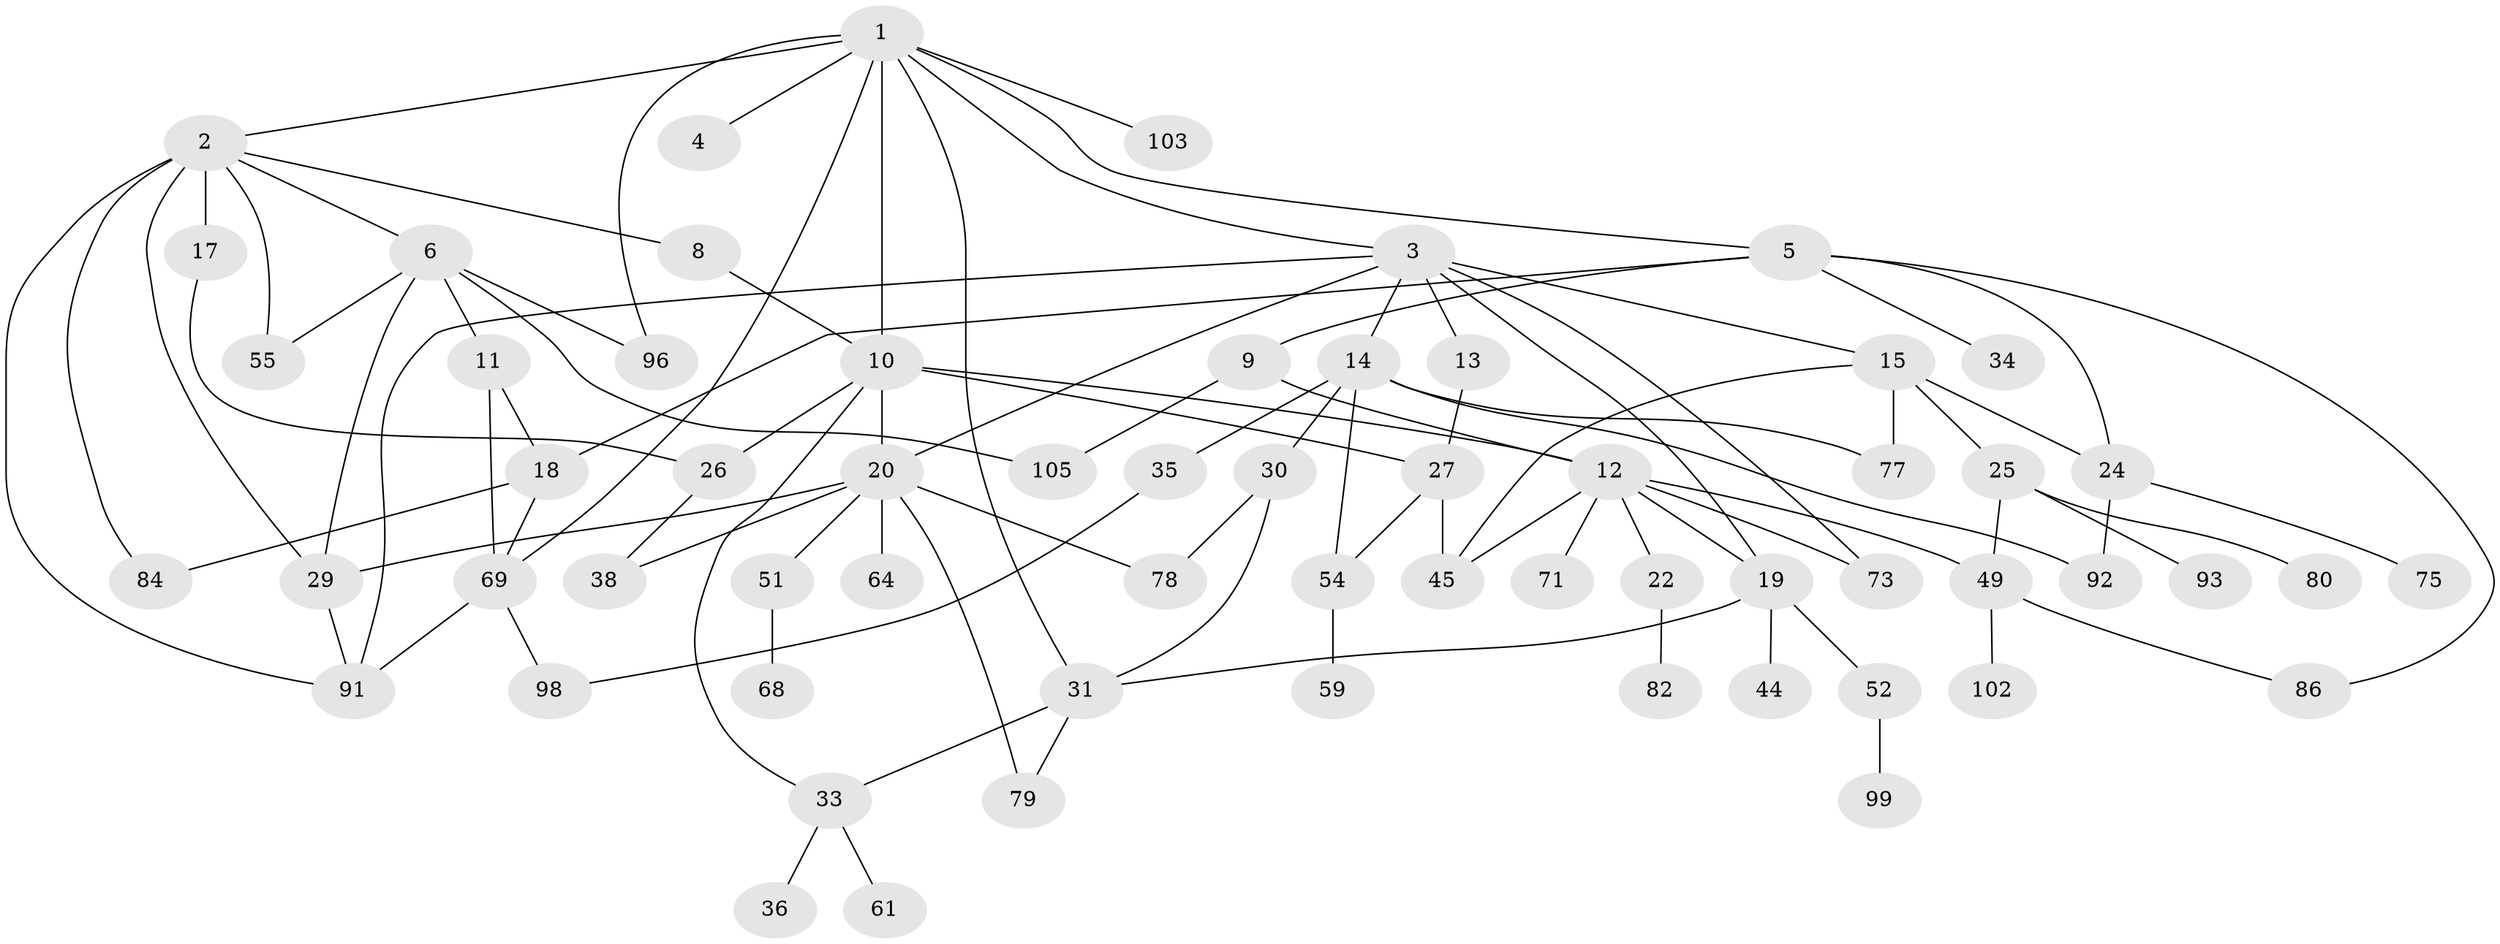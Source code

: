 // original degree distribution, {8: 0.008064516129032258, 7: 0.024193548387096774, 2: 0.3629032258064516, 6: 0.024193548387096774, 5: 0.04838709677419355, 3: 0.1693548387096774, 4: 0.12096774193548387, 1: 0.24193548387096775}
// Generated by graph-tools (version 1.1) at 2025/54/03/05/25 16:54:46]
// undirected, 62 vertices, 95 edges
graph export_dot {
graph [start="1"]
  node [color=gray90,style=filled];
  1 [super="+94"];
  2 [super="+28"];
  3 [super="+97+7+90"];
  4 [super="+89"];
  5;
  6;
  8;
  9;
  10;
  11 [super="+32+100"];
  12 [super="+95+65"];
  13;
  14 [super="+16+72"];
  15 [super="+41+83"];
  17 [super="+67+121+63"];
  18 [super="+60"];
  19 [super="+23"];
  20 [super="+21"];
  22;
  24 [super="+43+39"];
  25;
  26;
  27 [super="+40"];
  29 [super="+104+50"];
  30 [super="+47"];
  31 [super="+66+57"];
  33 [super="+42+62"];
  34;
  35 [super="+81"];
  36;
  38 [super="+48"];
  44;
  45 [super="+74"];
  49 [super="+58+101+113+116"];
  51;
  52;
  54;
  55;
  59 [super="+106"];
  61 [super="+119"];
  64 [super="+114"];
  68;
  69 [super="+85+70"];
  71;
  73 [super="+88"];
  75;
  77;
  78 [super="+107"];
  79 [super="+110"];
  80;
  82;
  84;
  86;
  91;
  92 [super="+115"];
  93;
  96;
  98;
  99;
  102;
  103;
  105 [super="+117"];
  1 -- 2;
  1 -- 3;
  1 -- 4;
  1 -- 5;
  1 -- 69;
  1 -- 103;
  1 -- 31;
  1 -- 96;
  1 -- 10;
  2 -- 6;
  2 -- 8;
  2 -- 17 [weight=2];
  2 -- 55;
  2 -- 91;
  2 -- 84;
  2 -- 29;
  3 -- 13;
  3 -- 15;
  3 -- 20;
  3 -- 19;
  3 -- 73;
  3 -- 91;
  3 -- 14;
  5 -- 9;
  5 -- 18;
  5 -- 24;
  5 -- 34;
  5 -- 86;
  6 -- 11;
  6 -- 29;
  6 -- 55;
  6 -- 96;
  6 -- 105;
  8 -- 10;
  9 -- 12;
  9 -- 105;
  10 -- 33;
  10 -- 20;
  10 -- 26;
  10 -- 12;
  10 -- 27;
  11 -- 69;
  11 -- 18;
  12 -- 22;
  12 -- 45 [weight=2];
  12 -- 73;
  12 -- 49;
  12 -- 19;
  12 -- 71;
  13 -- 27;
  14 -- 54;
  14 -- 35;
  14 -- 30;
  14 -- 92;
  14 -- 77;
  15 -- 25;
  15 -- 77 [weight=2];
  15 -- 24;
  15 -- 45;
  17 -- 26;
  18 -- 84;
  18 -- 69;
  19 -- 52;
  19 -- 44;
  19 -- 31;
  20 -- 51;
  20 -- 64;
  20 -- 78;
  20 -- 79;
  20 -- 38;
  20 -- 29;
  22 -- 82;
  24 -- 75;
  24 -- 92;
  25 -- 49;
  25 -- 80;
  25 -- 93;
  26 -- 38;
  27 -- 45;
  27 -- 54;
  29 -- 91;
  30 -- 31;
  30 -- 78;
  31 -- 79;
  31 -- 33;
  33 -- 36;
  33 -- 61;
  35 -- 98;
  49 -- 102;
  49 -- 86;
  51 -- 68;
  52 -- 99;
  54 -- 59;
  69 -- 98;
  69 -- 91;
}
